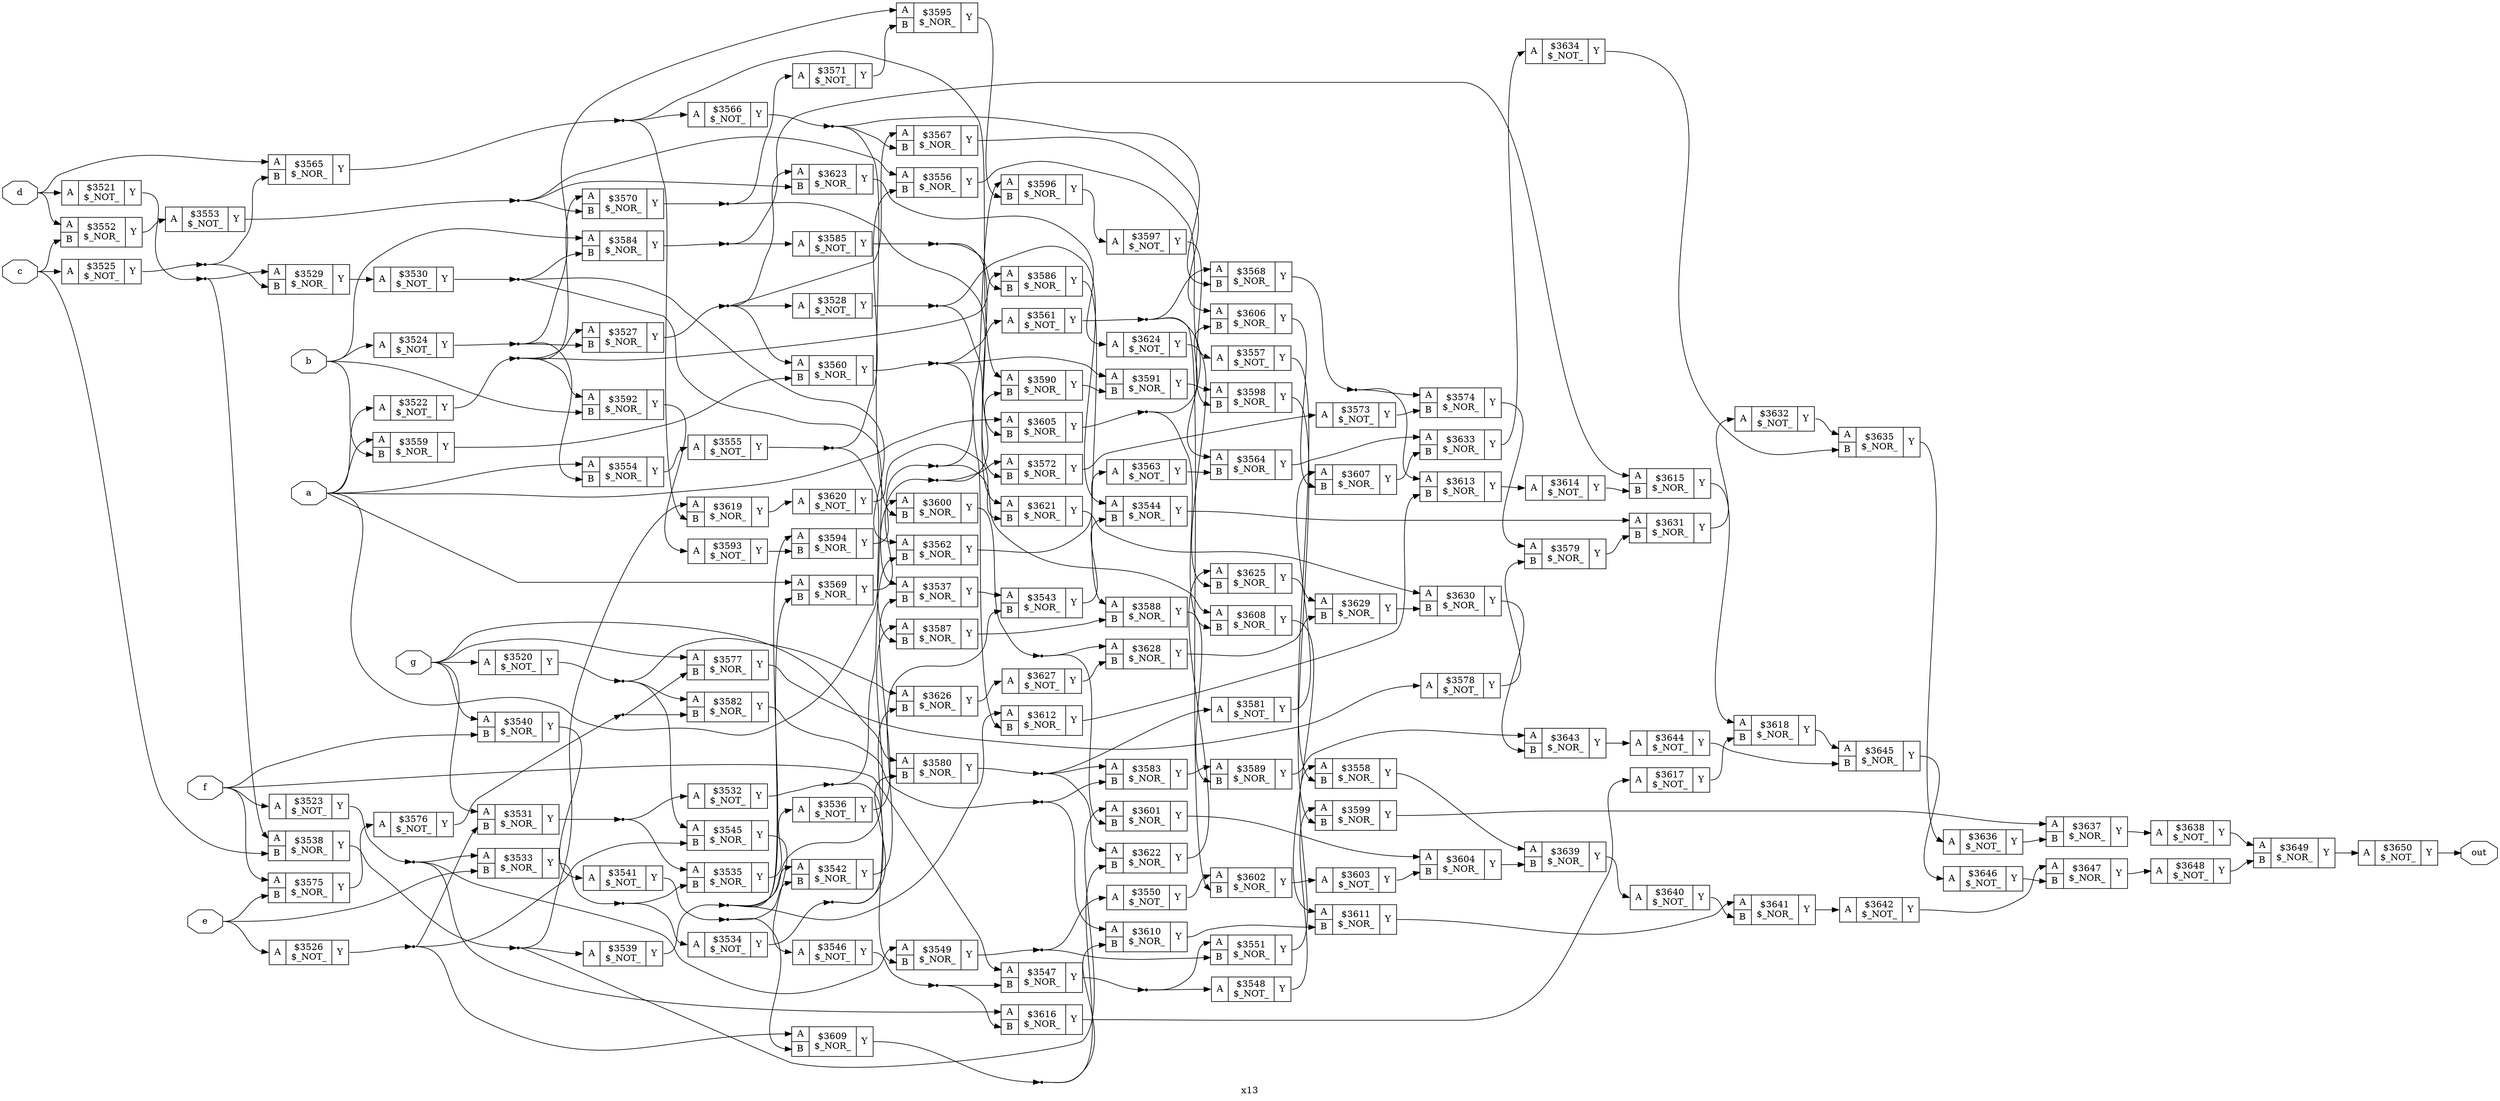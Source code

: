 digraph "x13" {
label="x13";
rankdir="LR";
remincross=true;
n131 [ shape=octagon, label="a", color="black", fontcolor="black" ];
n132 [ shape=octagon, label="b", color="black", fontcolor="black" ];
n133 [ shape=octagon, label="c", color="black", fontcolor="black" ];
n134 [ shape=octagon, label="d", color="black", fontcolor="black" ];
n135 [ shape=octagon, label="e", color="black", fontcolor="black" ];
n136 [ shape=octagon, label="f", color="black", fontcolor="black" ];
n137 [ shape=octagon, label="g", color="black", fontcolor="black" ];
n138 [ shape=octagon, label="out", color="black", fontcolor="black" ];
c141 [ shape=record, label="{{<p139> A}|$3520\n$_NOT_|{<p140> Y}}" ];
c142 [ shape=record, label="{{<p139> A}|$3521\n$_NOT_|{<p140> Y}}" ];
c143 [ shape=record, label="{{<p139> A}|$3522\n$_NOT_|{<p140> Y}}" ];
c144 [ shape=record, label="{{<p139> A}|$3523\n$_NOT_|{<p140> Y}}" ];
c145 [ shape=record, label="{{<p139> A}|$3524\n$_NOT_|{<p140> Y}}" ];
c146 [ shape=record, label="{{<p139> A}|$3525\n$_NOT_|{<p140> Y}}" ];
c147 [ shape=record, label="{{<p139> A}|$3526\n$_NOT_|{<p140> Y}}" ];
c149 [ shape=record, label="{{<p139> A|<p148> B}|$3527\n$_NOR_|{<p140> Y}}" ];
c150 [ shape=record, label="{{<p139> A}|$3528\n$_NOT_|{<p140> Y}}" ];
c151 [ shape=record, label="{{<p139> A|<p148> B}|$3529\n$_NOR_|{<p140> Y}}" ];
c152 [ shape=record, label="{{<p139> A}|$3530\n$_NOT_|{<p140> Y}}" ];
c153 [ shape=record, label="{{<p139> A|<p148> B}|$3531\n$_NOR_|{<p140> Y}}" ];
c154 [ shape=record, label="{{<p139> A}|$3532\n$_NOT_|{<p140> Y}}" ];
c155 [ shape=record, label="{{<p139> A|<p148> B}|$3533\n$_NOR_|{<p140> Y}}" ];
c156 [ shape=record, label="{{<p139> A}|$3534\n$_NOT_|{<p140> Y}}" ];
c157 [ shape=record, label="{{<p139> A|<p148> B}|$3535\n$_NOR_|{<p140> Y}}" ];
c158 [ shape=record, label="{{<p139> A}|$3536\n$_NOT_|{<p140> Y}}" ];
c159 [ shape=record, label="{{<p139> A|<p148> B}|$3537\n$_NOR_|{<p140> Y}}" ];
c160 [ shape=record, label="{{<p139> A|<p148> B}|$3538\n$_NOR_|{<p140> Y}}" ];
c161 [ shape=record, label="{{<p139> A}|$3539\n$_NOT_|{<p140> Y}}" ];
c162 [ shape=record, label="{{<p139> A|<p148> B}|$3540\n$_NOR_|{<p140> Y}}" ];
c163 [ shape=record, label="{{<p139> A}|$3541\n$_NOT_|{<p140> Y}}" ];
c164 [ shape=record, label="{{<p139> A|<p148> B}|$3542\n$_NOR_|{<p140> Y}}" ];
c165 [ shape=record, label="{{<p139> A|<p148> B}|$3543\n$_NOR_|{<p140> Y}}" ];
c166 [ shape=record, label="{{<p139> A|<p148> B}|$3544\n$_NOR_|{<p140> Y}}" ];
c167 [ shape=record, label="{{<p139> A|<p148> B}|$3545\n$_NOR_|{<p140> Y}}" ];
c168 [ shape=record, label="{{<p139> A}|$3546\n$_NOT_|{<p140> Y}}" ];
c169 [ shape=record, label="{{<p139> A|<p148> B}|$3547\n$_NOR_|{<p140> Y}}" ];
c170 [ shape=record, label="{{<p139> A}|$3548\n$_NOT_|{<p140> Y}}" ];
c171 [ shape=record, label="{{<p139> A|<p148> B}|$3549\n$_NOR_|{<p140> Y}}" ];
c172 [ shape=record, label="{{<p139> A}|$3550\n$_NOT_|{<p140> Y}}" ];
c173 [ shape=record, label="{{<p139> A|<p148> B}|$3551\n$_NOR_|{<p140> Y}}" ];
c174 [ shape=record, label="{{<p139> A|<p148> B}|$3552\n$_NOR_|{<p140> Y}}" ];
c175 [ shape=record, label="{{<p139> A}|$3553\n$_NOT_|{<p140> Y}}" ];
c176 [ shape=record, label="{{<p139> A|<p148> B}|$3554\n$_NOR_|{<p140> Y}}" ];
c177 [ shape=record, label="{{<p139> A}|$3555\n$_NOT_|{<p140> Y}}" ];
c178 [ shape=record, label="{{<p139> A|<p148> B}|$3556\n$_NOR_|{<p140> Y}}" ];
c179 [ shape=record, label="{{<p139> A}|$3557\n$_NOT_|{<p140> Y}}" ];
c180 [ shape=record, label="{{<p139> A|<p148> B}|$3558\n$_NOR_|{<p140> Y}}" ];
c181 [ shape=record, label="{{<p139> A|<p148> B}|$3559\n$_NOR_|{<p140> Y}}" ];
c182 [ shape=record, label="{{<p139> A|<p148> B}|$3560\n$_NOR_|{<p140> Y}}" ];
c183 [ shape=record, label="{{<p139> A}|$3561\n$_NOT_|{<p140> Y}}" ];
c184 [ shape=record, label="{{<p139> A|<p148> B}|$3562\n$_NOR_|{<p140> Y}}" ];
c185 [ shape=record, label="{{<p139> A}|$3563\n$_NOT_|{<p140> Y}}" ];
c186 [ shape=record, label="{{<p139> A|<p148> B}|$3564\n$_NOR_|{<p140> Y}}" ];
c187 [ shape=record, label="{{<p139> A|<p148> B}|$3565\n$_NOR_|{<p140> Y}}" ];
c188 [ shape=record, label="{{<p139> A}|$3566\n$_NOT_|{<p140> Y}}" ];
c189 [ shape=record, label="{{<p139> A|<p148> B}|$3567\n$_NOR_|{<p140> Y}}" ];
c190 [ shape=record, label="{{<p139> A|<p148> B}|$3568\n$_NOR_|{<p140> Y}}" ];
c191 [ shape=record, label="{{<p139> A|<p148> B}|$3569\n$_NOR_|{<p140> Y}}" ];
c192 [ shape=record, label="{{<p139> A|<p148> B}|$3570\n$_NOR_|{<p140> Y}}" ];
c193 [ shape=record, label="{{<p139> A}|$3571\n$_NOT_|{<p140> Y}}" ];
c194 [ shape=record, label="{{<p139> A|<p148> B}|$3572\n$_NOR_|{<p140> Y}}" ];
c195 [ shape=record, label="{{<p139> A}|$3573\n$_NOT_|{<p140> Y}}" ];
c196 [ shape=record, label="{{<p139> A|<p148> B}|$3574\n$_NOR_|{<p140> Y}}" ];
c197 [ shape=record, label="{{<p139> A|<p148> B}|$3575\n$_NOR_|{<p140> Y}}" ];
c198 [ shape=record, label="{{<p139> A}|$3576\n$_NOT_|{<p140> Y}}" ];
c199 [ shape=record, label="{{<p139> A|<p148> B}|$3577\n$_NOR_|{<p140> Y}}" ];
c200 [ shape=record, label="{{<p139> A}|$3578\n$_NOT_|{<p140> Y}}" ];
c201 [ shape=record, label="{{<p139> A|<p148> B}|$3579\n$_NOR_|{<p140> Y}}" ];
c202 [ shape=record, label="{{<p139> A|<p148> B}|$3580\n$_NOR_|{<p140> Y}}" ];
c203 [ shape=record, label="{{<p139> A}|$3581\n$_NOT_|{<p140> Y}}" ];
c204 [ shape=record, label="{{<p139> A|<p148> B}|$3582\n$_NOR_|{<p140> Y}}" ];
c205 [ shape=record, label="{{<p139> A|<p148> B}|$3583\n$_NOR_|{<p140> Y}}" ];
c206 [ shape=record, label="{{<p139> A|<p148> B}|$3584\n$_NOR_|{<p140> Y}}" ];
c207 [ shape=record, label="{{<p139> A}|$3585\n$_NOT_|{<p140> Y}}" ];
c208 [ shape=record, label="{{<p139> A|<p148> B}|$3586\n$_NOR_|{<p140> Y}}" ];
c209 [ shape=record, label="{{<p139> A|<p148> B}|$3587\n$_NOR_|{<p140> Y}}" ];
c210 [ shape=record, label="{{<p139> A|<p148> B}|$3588\n$_NOR_|{<p140> Y}}" ];
c211 [ shape=record, label="{{<p139> A|<p148> B}|$3589\n$_NOR_|{<p140> Y}}" ];
c212 [ shape=record, label="{{<p139> A|<p148> B}|$3590\n$_NOR_|{<p140> Y}}" ];
c213 [ shape=record, label="{{<p139> A|<p148> B}|$3591\n$_NOR_|{<p140> Y}}" ];
c214 [ shape=record, label="{{<p139> A|<p148> B}|$3592\n$_NOR_|{<p140> Y}}" ];
c215 [ shape=record, label="{{<p139> A}|$3593\n$_NOT_|{<p140> Y}}" ];
c216 [ shape=record, label="{{<p139> A|<p148> B}|$3594\n$_NOR_|{<p140> Y}}" ];
c217 [ shape=record, label="{{<p139> A|<p148> B}|$3595\n$_NOR_|{<p140> Y}}" ];
c218 [ shape=record, label="{{<p139> A|<p148> B}|$3596\n$_NOR_|{<p140> Y}}" ];
c219 [ shape=record, label="{{<p139> A}|$3597\n$_NOT_|{<p140> Y}}" ];
c220 [ shape=record, label="{{<p139> A|<p148> B}|$3598\n$_NOR_|{<p140> Y}}" ];
c221 [ shape=record, label="{{<p139> A|<p148> B}|$3599\n$_NOR_|{<p140> Y}}" ];
c222 [ shape=record, label="{{<p139> A|<p148> B}|$3600\n$_NOR_|{<p140> Y}}" ];
c223 [ shape=record, label="{{<p139> A|<p148> B}|$3601\n$_NOR_|{<p140> Y}}" ];
c224 [ shape=record, label="{{<p139> A|<p148> B}|$3602\n$_NOR_|{<p140> Y}}" ];
c225 [ shape=record, label="{{<p139> A}|$3603\n$_NOT_|{<p140> Y}}" ];
c226 [ shape=record, label="{{<p139> A|<p148> B}|$3604\n$_NOR_|{<p140> Y}}" ];
c227 [ shape=record, label="{{<p139> A|<p148> B}|$3605\n$_NOR_|{<p140> Y}}" ];
c228 [ shape=record, label="{{<p139> A|<p148> B}|$3606\n$_NOR_|{<p140> Y}}" ];
c229 [ shape=record, label="{{<p139> A|<p148> B}|$3607\n$_NOR_|{<p140> Y}}" ];
c230 [ shape=record, label="{{<p139> A|<p148> B}|$3608\n$_NOR_|{<p140> Y}}" ];
c231 [ shape=record, label="{{<p139> A|<p148> B}|$3609\n$_NOR_|{<p140> Y}}" ];
c232 [ shape=record, label="{{<p139> A|<p148> B}|$3610\n$_NOR_|{<p140> Y}}" ];
c233 [ shape=record, label="{{<p139> A|<p148> B}|$3611\n$_NOR_|{<p140> Y}}" ];
c234 [ shape=record, label="{{<p139> A|<p148> B}|$3612\n$_NOR_|{<p140> Y}}" ];
c235 [ shape=record, label="{{<p139> A|<p148> B}|$3613\n$_NOR_|{<p140> Y}}" ];
c236 [ shape=record, label="{{<p139> A}|$3614\n$_NOT_|{<p140> Y}}" ];
c237 [ shape=record, label="{{<p139> A|<p148> B}|$3615\n$_NOR_|{<p140> Y}}" ];
c238 [ shape=record, label="{{<p139> A|<p148> B}|$3616\n$_NOR_|{<p140> Y}}" ];
c239 [ shape=record, label="{{<p139> A}|$3617\n$_NOT_|{<p140> Y}}" ];
c240 [ shape=record, label="{{<p139> A|<p148> B}|$3618\n$_NOR_|{<p140> Y}}" ];
c241 [ shape=record, label="{{<p139> A|<p148> B}|$3619\n$_NOR_|{<p140> Y}}" ];
c242 [ shape=record, label="{{<p139> A}|$3620\n$_NOT_|{<p140> Y}}" ];
c243 [ shape=record, label="{{<p139> A|<p148> B}|$3621\n$_NOR_|{<p140> Y}}" ];
c244 [ shape=record, label="{{<p139> A|<p148> B}|$3622\n$_NOR_|{<p140> Y}}" ];
c245 [ shape=record, label="{{<p139> A|<p148> B}|$3623\n$_NOR_|{<p140> Y}}" ];
c246 [ shape=record, label="{{<p139> A}|$3624\n$_NOT_|{<p140> Y}}" ];
c247 [ shape=record, label="{{<p139> A|<p148> B}|$3625\n$_NOR_|{<p140> Y}}" ];
c248 [ shape=record, label="{{<p139> A|<p148> B}|$3626\n$_NOR_|{<p140> Y}}" ];
c249 [ shape=record, label="{{<p139> A}|$3627\n$_NOT_|{<p140> Y}}" ];
c250 [ shape=record, label="{{<p139> A|<p148> B}|$3628\n$_NOR_|{<p140> Y}}" ];
c251 [ shape=record, label="{{<p139> A|<p148> B}|$3629\n$_NOR_|{<p140> Y}}" ];
c252 [ shape=record, label="{{<p139> A|<p148> B}|$3630\n$_NOR_|{<p140> Y}}" ];
c253 [ shape=record, label="{{<p139> A|<p148> B}|$3631\n$_NOR_|{<p140> Y}}" ];
c254 [ shape=record, label="{{<p139> A}|$3632\n$_NOT_|{<p140> Y}}" ];
c255 [ shape=record, label="{{<p139> A|<p148> B}|$3633\n$_NOR_|{<p140> Y}}" ];
c256 [ shape=record, label="{{<p139> A}|$3634\n$_NOT_|{<p140> Y}}" ];
c257 [ shape=record, label="{{<p139> A|<p148> B}|$3635\n$_NOR_|{<p140> Y}}" ];
c258 [ shape=record, label="{{<p139> A}|$3636\n$_NOT_|{<p140> Y}}" ];
c259 [ shape=record, label="{{<p139> A|<p148> B}|$3637\n$_NOR_|{<p140> Y}}" ];
c260 [ shape=record, label="{{<p139> A}|$3638\n$_NOT_|{<p140> Y}}" ];
c261 [ shape=record, label="{{<p139> A|<p148> B}|$3639\n$_NOR_|{<p140> Y}}" ];
c262 [ shape=record, label="{{<p139> A}|$3640\n$_NOT_|{<p140> Y}}" ];
c263 [ shape=record, label="{{<p139> A|<p148> B}|$3641\n$_NOR_|{<p140> Y}}" ];
c264 [ shape=record, label="{{<p139> A}|$3642\n$_NOT_|{<p140> Y}}" ];
c265 [ shape=record, label="{{<p139> A|<p148> B}|$3643\n$_NOR_|{<p140> Y}}" ];
c266 [ shape=record, label="{{<p139> A}|$3644\n$_NOT_|{<p140> Y}}" ];
c267 [ shape=record, label="{{<p139> A|<p148> B}|$3645\n$_NOR_|{<p140> Y}}" ];
c268 [ shape=record, label="{{<p139> A}|$3646\n$_NOT_|{<p140> Y}}" ];
c269 [ shape=record, label="{{<p139> A|<p148> B}|$3647\n$_NOR_|{<p140> Y}}" ];
c270 [ shape=record, label="{{<p139> A}|$3648\n$_NOT_|{<p140> Y}}" ];
c271 [ shape=record, label="{{<p139> A|<p148> B}|$3649\n$_NOR_|{<p140> Y}}" ];
c272 [ shape=record, label="{{<p139> A}|$3650\n$_NOT_|{<p140> Y}}" ];
c233:p140:e -> c263:p139:w [color="black", label=""];
c242:p140:e -> c243:p148:w [color="black", label=""];
c203:p140:e -> c229:p139:w [color="black", label=""];
n101 [ shape=point ];
c204:p140:e -> n101:w [color="black", label=""];
n101:e -> c205:p148:w [color="black", label=""];
n101:e -> c232:p139:w [color="black", label=""];
c205:p140:e -> c211:p139:w [color="black", label=""];
n103 [ shape=point ];
c206:p140:e -> n103:w [color="black", label=""];
n103:e -> c207:p139:w [color="black", label=""];
n103:e -> c237:p139:w [color="black", label=""];
n104 [ shape=point ];
c207:p140:e -> n104:w [color="black", label=""];
n104:e -> c208:p148:w [color="black", label=""];
n104:e -> c227:p148:w [color="black", label=""];
c208:p140:e -> c210:p139:w [color="black", label=""];
c209:p140:e -> c210:p148:w [color="black", label=""];
c210:p140:e -> c211:p148:w [color="black", label=""];
c211:p140:e -> c265:p139:w [color="black", label=""];
c212:p140:e -> c213:p148:w [color="black", label=""];
n11 [ shape=point ];
c142:p140:e -> n11:w [color="black", label=""];
n11:e -> c151:p139:w [color="black", label=""];
n11:e -> c160:p139:w [color="black", label=""];
c213:p140:e -> c220:p139:w [color="black", label=""];
c214:p140:e -> c215:p139:w [color="black", label=""];
c215:p140:e -> c216:p148:w [color="black", label=""];
n113 [ shape=point ];
c216:p140:e -> n113:w [color="black", label=""];
n113:e -> c218:p139:w [color="black", label=""];
n113:e -> c230:p139:w [color="black", label=""];
c217:p140:e -> c218:p148:w [color="black", label=""];
c218:p140:e -> c219:p139:w [color="black", label=""];
c219:p140:e -> c220:p148:w [color="black", label=""];
c220:p140:e -> c221:p148:w [color="black", label=""];
c221:p140:e -> c259:p139:w [color="black", label=""];
n119 [ shape=point ];
c222:p140:e -> n119:w [color="black", label=""];
n119:e -> c223:p148:w [color="black", label=""];
n119:e -> c250:p139:w [color="black", label=""];
c243:p140:e -> c252:p139:w [color="black", label=""];
c223:p140:e -> c226:p139:w [color="black", label=""];
c224:p140:e -> c225:p139:w [color="black", label=""];
c225:p140:e -> c226:p148:w [color="black", label=""];
c226:p140:e -> c261:p148:w [color="black", label=""];
n124 [ shape=point ];
c227:p140:e -> n124:w [color="black", label=""];
n124:e -> c228:p148:w [color="black", label=""];
n124:e -> c230:p148:w [color="black", label=""];
c228:p140:e -> c229:p148:w [color="black", label=""];
c229:p140:e -> c255:p148:w [color="black", label=""];
c230:p140:e -> c233:p139:w [color="black", label=""];
n128 [ shape=point ];
c231:p140:e -> n128:w [color="black", label=""];
n128:e -> c232:p148:w [color="black", label=""];
n128:e -> c244:p148:w [color="black", label=""];
c232:p140:e -> c233:p148:w [color="black", label=""];
c244:p140:e -> c247:p139:w [color="black", label=""];
n130 [ shape=point ];
c141:p140:e -> n130:w [color="black", label=""];
n130:e -> c167:p139:w [color="black", label=""];
n130:e -> c204:p139:w [color="black", label=""];
n130:e -> c248:p139:w [color="black", label=""];
n131:e -> c143:p139:w [color="black", label=""];
n131:e -> c176:p139:w [color="black", label=""];
n131:e -> c181:p139:w [color="black", label=""];
n131:e -> c191:p139:w [color="black", label=""];
n131:e -> c222:p139:w [color="black", label=""];
n131:e -> c227:p139:w [color="black", label=""];
n132:e -> c145:p139:w [color="black", label=""];
n132:e -> c181:p148:w [color="black", label=""];
n132:e -> c206:p139:w [color="black", label=""];
n132:e -> c214:p148:w [color="black", label=""];
n133:e -> c146:p139:w [color="black", label=""];
n133:e -> c160:p148:w [color="black", label=""];
n133:e -> c174:p148:w [color="black", label=""];
n134:e -> c142:p139:w [color="black", label=""];
n134:e -> c174:p139:w [color="black", label=""];
n134:e -> c187:p139:w [color="black", label=""];
n135:e -> c147:p139:w [color="black", label=""];
n135:e -> c155:p148:w [color="black", label=""];
n135:e -> c197:p148:w [color="black", label=""];
n136:e -> c144:p139:w [color="black", label=""];
n136:e -> c162:p148:w [color="black", label=""];
n136:e -> c169:p139:w [color="black", label=""];
n136:e -> c197:p139:w [color="black", label=""];
n137:e -> c141:p139:w [color="black", label=""];
n137:e -> c153:p139:w [color="black", label=""];
n137:e -> c162:p139:w [color="black", label=""];
n137:e -> c199:p139:w [color="black", label=""];
n137:e -> c202:p139:w [color="black", label=""];
c272:p140:e -> n138:w [color="black", label=""];
c245:p140:e -> c246:p139:w [color="black", label=""];
c246:p140:e -> c247:p148:w [color="black", label=""];
c247:p140:e -> c251:p139:w [color="black", label=""];
c248:p140:e -> c249:p139:w [color="black", label=""];
c249:p140:e -> c250:p148:w [color="black", label=""];
c250:p140:e -> c251:p148:w [color="black", label=""];
c234:p140:e -> c235:p148:w [color="black", label=""];
c251:p140:e -> c252:p148:w [color="black", label=""];
c252:p140:e -> c265:p148:w [color="black", label=""];
n22 [ shape=point ];
c143:p140:e -> n22:w [color="black", label=""];
n22:e -> c149:p139:w [color="black", label=""];
n22:e -> c192:p139:w [color="black", label=""];
n22:e -> c208:p139:w [color="black", label=""];
n22:e -> c214:p139:w [color="black", label=""];
c253:p140:e -> c254:p139:w [color="black", label=""];
c254:p140:e -> c257:p139:w [color="black", label=""];
c255:p140:e -> c256:p139:w [color="black", label=""];
c256:p140:e -> c257:p148:w [color="black", label=""];
c257:p140:e -> c258:p139:w [color="black", label=""];
c258:p140:e -> c259:p148:w [color="black", label=""];
c259:p140:e -> c260:p139:w [color="black", label=""];
c235:p140:e -> c236:p139:w [color="black", label=""];
c260:p140:e -> c271:p139:w [color="black", label=""];
c261:p140:e -> c262:p139:w [color="black", label=""];
c262:p140:e -> c263:p148:w [color="black", label=""];
n33 [ shape=point ];
c144:p140:e -> n33:w [color="black", label=""];
n33:e -> c155:p139:w [color="black", label=""];
n33:e -> c171:p139:w [color="black", label=""];
n33:e -> c238:p139:w [color="black", label=""];
c263:p140:e -> c264:p139:w [color="black", label=""];
c264:p140:e -> c269:p139:w [color="black", label=""];
c265:p140:e -> c266:p139:w [color="black", label=""];
c266:p140:e -> c267:p148:w [color="black", label=""];
c267:p140:e -> c268:p139:w [color="black", label=""];
c268:p140:e -> c269:p148:w [color="black", label=""];
c236:p140:e -> c237:p148:w [color="black", label=""];
c269:p140:e -> c270:p139:w [color="black", label=""];
c270:p140:e -> c271:p148:w [color="black", label=""];
c271:p140:e -> c272:p139:w [color="black", label=""];
n43 [ shape=point ];
c145:p140:e -> n43:w [color="black", label=""];
n43:e -> c149:p148:w [color="black", label=""];
n43:e -> c176:p148:w [color="black", label=""];
n43:e -> c217:p139:w [color="black", label=""];
n44 [ shape=point ];
c146:p140:e -> n44:w [color="black", label=""];
n44:e -> c151:p148:w [color="black", label=""];
n44:e -> c187:p148:w [color="black", label=""];
n45 [ shape=point ];
c147:p140:e -> n45:w [color="black", label=""];
n45:e -> c153:p148:w [color="black", label=""];
n45:e -> c167:p148:w [color="black", label=""];
n45:e -> c231:p139:w [color="black", label=""];
n46 [ shape=point ];
c149:p140:e -> n46:w [color="black", label=""];
n46:e -> c150:p139:w [color="black", label=""];
n46:e -> c182:p139:w [color="black", label=""];
n46:e -> c189:p139:w [color="black", label=""];
n46:e -> c245:p139:w [color="black", label=""];
n47 [ shape=point ];
c150:p140:e -> n47:w [color="black", label=""];
n47:e -> c166:p139:w [color="black", label=""];
n47:e -> c243:p139:w [color="black", label=""];
c151:p140:e -> c152:p139:w [color="black", label=""];
n49 [ shape=point ];
c152:p140:e -> n49:w [color="black", label=""];
n49:e -> c159:p139:w [color="black", label=""];
n49:e -> c184:p139:w [color="black", label=""];
n49:e -> c206:p148:w [color="black", label=""];
c237:p140:e -> c240:p139:w [color="black", label=""];
n50 [ shape=point ];
c153:p140:e -> n50:w [color="black", label=""];
n50:e -> c154:p139:w [color="black", label=""];
n50:e -> c157:p139:w [color="black", label=""];
n51 [ shape=point ];
c154:p140:e -> n51:w [color="black", label=""];
n51:e -> c171:p148:w [color="black", label=""];
n51:e -> c184:p148:w [color="black", label=""];
n52 [ shape=point ];
c155:p140:e -> n52:w [color="black", label=""];
n52:e -> c156:p139:w [color="black", label=""];
n52:e -> c157:p148:w [color="black", label=""];
n53 [ shape=point ];
c156:p140:e -> n53:w [color="black", label=""];
n53:e -> c202:p148:w [color="black", label=""];
n53:e -> c248:p148:w [color="black", label=""];
c157:p140:e -> c158:p139:w [color="black", label=""];
c158:p140:e -> c159:p148:w [color="black", label=""];
c159:p140:e -> c165:p139:w [color="black", label=""];
n57 [ shape=point ];
c160:p140:e -> n57:w [color="black", label=""];
n57:e -> c161:p139:w [color="black", label=""];
n57:e -> c223:p139:w [color="black", label=""];
n57:e -> c241:p139:w [color="black", label=""];
n58 [ shape=point ];
c161:p140:e -> n58:w [color="black", label=""];
n58:e -> c164:p139:w [color="black", label=""];
n58:e -> c191:p148:w [color="black", label=""];
n58:e -> c209:p139:w [color="black", label=""];
n58:e -> c216:p139:w [color="black", label=""];
n58:e -> c234:p139:w [color="black", label=""];
c162:p140:e -> c163:p139:w [color="black", label=""];
c238:p140:e -> c239:p139:w [color="black", label=""];
n60 [ shape=point ];
c163:p140:e -> n60:w [color="black", label=""];
n60:e -> c164:p148:w [color="black", label=""];
n60:e -> c231:p148:w [color="black", label=""];
c164:p140:e -> c165:p148:w [color="black", label=""];
c165:p140:e -> c166:p148:w [color="black", label=""];
c166:p140:e -> c253:p139:w [color="black", label=""];
c167:p140:e -> c168:p139:w [color="black", label=""];
n65 [ shape=point ];
c168:p140:e -> n65:w [color="black", label=""];
n65:e -> c169:p148:w [color="black", label=""];
n65:e -> c238:p148:w [color="black", label=""];
n66 [ shape=point ];
c169:p140:e -> n66:w [color="black", label=""];
n66:e -> c170:p139:w [color="black", label=""];
n66:e -> c173:p139:w [color="black", label=""];
c170:p140:e -> c221:p139:w [color="black", label=""];
n68 [ shape=point ];
c171:p140:e -> n68:w [color="black", label=""];
n68:e -> c172:p139:w [color="black", label=""];
n68:e -> c173:p148:w [color="black", label=""];
c172:p140:e -> c224:p139:w [color="black", label=""];
c239:p140:e -> c240:p148:w [color="black", label=""];
c173:p140:e -> c180:p139:w [color="black", label=""];
c174:p140:e -> c175:p139:w [color="black", label=""];
n72 [ shape=point ];
c175:p140:e -> n72:w [color="black", label=""];
n72:e -> c178:p139:w [color="black", label=""];
n72:e -> c192:p148:w [color="black", label=""];
n72:e -> c245:p148:w [color="black", label=""];
c176:p140:e -> c177:p139:w [color="black", label=""];
n74 [ shape=point ];
c177:p140:e -> n74:w [color="black", label=""];
n74:e -> c178:p148:w [color="black", label=""];
n74:e -> c209:p148:w [color="black", label=""];
c178:p140:e -> c179:p139:w [color="black", label=""];
c179:p140:e -> c180:p148:w [color="black", label=""];
c180:p140:e -> c261:p139:w [color="black", label=""];
c181:p140:e -> c182:p148:w [color="black", label=""];
n79 [ shape=point ];
c182:p140:e -> n79:w [color="black", label=""];
n79:e -> c183:p139:w [color="black", label=""];
n79:e -> c213:p139:w [color="black", label=""];
n79:e -> c234:p148:w [color="black", label=""];
c240:p140:e -> c267:p139:w [color="black", label=""];
n80 [ shape=point ];
c183:p140:e -> n80:w [color="black", label=""];
n80:e -> c186:p139:w [color="black", label=""];
n80:e -> c190:p139:w [color="black", label=""];
n80:e -> c224:p148:w [color="black", label=""];
c184:p140:e -> c185:p139:w [color="black", label=""];
c185:p140:e -> c186:p148:w [color="black", label=""];
c186:p140:e -> c255:p139:w [color="black", label=""];
n84 [ shape=point ];
c187:p140:e -> n84:w [color="black", label=""];
n84:e -> c188:p139:w [color="black", label=""];
n84:e -> c212:p139:w [color="black", label=""];
n84:e -> c241:p148:w [color="black", label=""];
n85 [ shape=point ];
c188:p140:e -> n85:w [color="black", label=""];
n85:e -> c189:p148:w [color="black", label=""];
n85:e -> c190:p148:w [color="black", label=""];
n85:e -> c222:p148:w [color="black", label=""];
c189:p140:e -> c228:p139:w [color="black", label=""];
n87 [ shape=point ];
c190:p140:e -> n87:w [color="black", label=""];
n87:e -> c196:p139:w [color="black", label=""];
n87:e -> c235:p139:w [color="black", label=""];
n88 [ shape=point ];
c191:p140:e -> n88:w [color="black", label=""];
n88:e -> c194:p139:w [color="black", label=""];
n88:e -> c212:p148:w [color="black", label=""];
n89 [ shape=point ];
c192:p140:e -> n89:w [color="black", label=""];
n89:e -> c193:p139:w [color="black", label=""];
n89:e -> c194:p148:w [color="black", label=""];
c241:p140:e -> c242:p139:w [color="black", label=""];
c193:p140:e -> c217:p148:w [color="black", label=""];
c194:p140:e -> c195:p139:w [color="black", label=""];
c195:p140:e -> c196:p148:w [color="black", label=""];
c196:p140:e -> c201:p139:w [color="black", label=""];
c197:p140:e -> c198:p139:w [color="black", label=""];
n95 [ shape=point ];
c198:p140:e -> n95:w [color="black", label=""];
n95:e -> c199:p148:w [color="black", label=""];
n95:e -> c204:p148:w [color="black", label=""];
c199:p140:e -> c200:p139:w [color="black", label=""];
c200:p140:e -> c201:p148:w [color="black", label=""];
c201:p140:e -> c253:p148:w [color="black", label=""];
n99 [ shape=point ];
c202:p140:e -> n99:w [color="black", label=""];
n99:e -> c203:p139:w [color="black", label=""];
n99:e -> c205:p139:w [color="black", label=""];
n99:e -> c244:p139:w [color="black", label=""];
}
